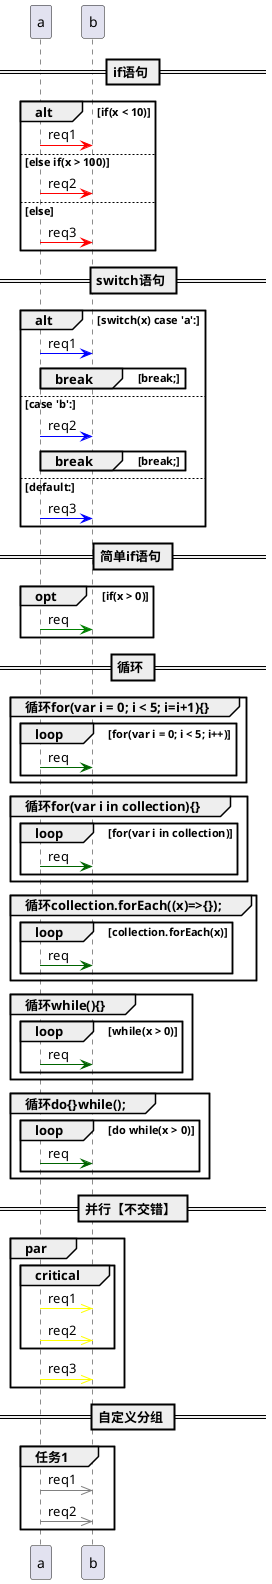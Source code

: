 @startuml
== if语句 ==
alt if(x < 10)
a -[#red]> b: req1
else else if(x > 100) 
a -[#red]> b: req2
else else
a -[#red]> b: req3
end
== switch语句 ==
alt switch(x) case 'a':
a -[#blue]> b: req1
break break;
end
else case 'b':
a -[#blue]> b: req2
break break;
end
else default:
a -[#blue]> b: req3
end
== 简单if语句 ==
opt if(x > 0)
a -[#green]> b: req
end
== 循环 ==
group 循环for(var i = 0; i < 5; i=i+1){}
loop for(var i = 0; i < 5; i++)
a -[#DarkGreen]> b: req
end
end
group 循环for(var i in collection){}
loop for(var i in collection)
a -[#DarkGreen]> b: req
end
end
group 循环collection.forEach((x)=>{});
loop collection.forEach(x)
a -[#DarkGreen]> b: req
end
end
group 循环while(){}
loop while(x > 0)
a -[#DarkGreen]> b: req
end
end
group 循环do{}while();
loop do while(x > 0)
a -[#DarkGreen]> b: req
end
end
== 并行【不交错】 ==
par
Critical
a -[#Yellow]>> b: req1
a -[#Yellow]>> b: req2
end
a -[#Yellow]>> b: req3
end
== 自定义分组 ==
group 任务1
a -[#Gray]>> b: req1
a -[#Gray]>> b: req2
end
@enduml